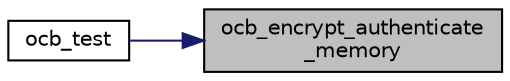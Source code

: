 digraph "ocb_encrypt_authenticate_memory"
{
 // LATEX_PDF_SIZE
  edge [fontname="Helvetica",fontsize="10",labelfontname="Helvetica",labelfontsize="10"];
  node [fontname="Helvetica",fontsize="10",shape=record];
  rankdir="RL";
  Node18 [label="ocb_encrypt_authenticate\l_memory",height=0.2,width=0.4,color="black", fillcolor="grey75", style="filled", fontcolor="black",tooltip="Encrypt and generate an authentication code for a buffer of memory."];
  Node18 -> Node19 [dir="back",color="midnightblue",fontsize="10",style="solid",fontname="Helvetica"];
  Node19 [label="ocb_test",height=0.2,width=0.4,color="black", fillcolor="white", style="filled",URL="$ocb__test_8c.html#afbc7c6139aaabac9146afff688bafbb9",tooltip="Test the OCB protocol."];
}
